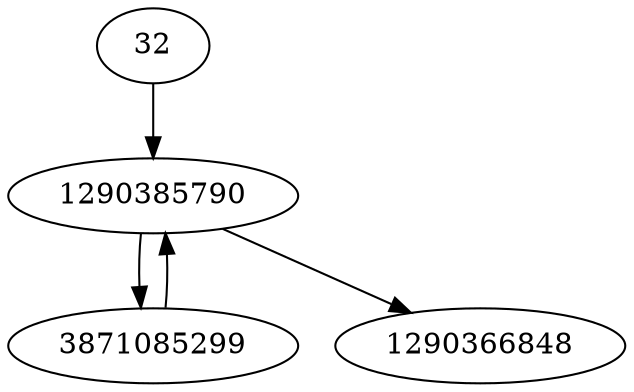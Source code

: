 strict digraph  {
32;
3871085299;
1290366848;
1290385790;
32 -> 1290385790;
3871085299 -> 1290385790;
1290385790 -> 3871085299;
1290385790 -> 1290366848;
}
